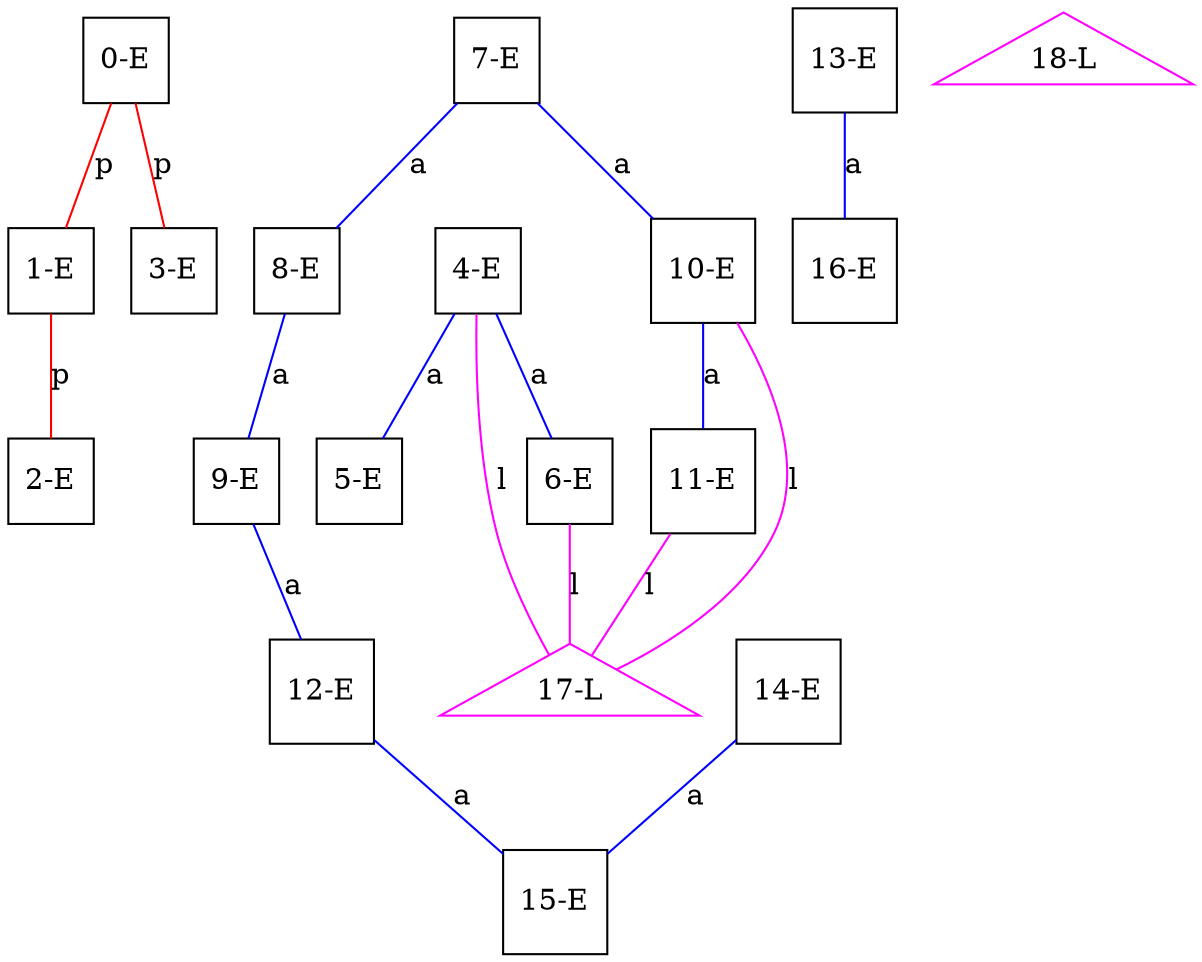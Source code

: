 graph ProteinGraph {
    0 [label="0-E" shape=square color=black];
    1 [label="1-E" shape=square color=black];
    2 [label="2-E" shape=square color=black];
    3 [label="3-E" shape=square color=black];
    4 [label="4-E" shape=square color=black];
    5 [label="5-E" shape=square color=black];
    6 [label="6-E" shape=square color=black];
    7 [label="7-E" shape=square color=black];
    8 [label="8-E" shape=square color=black];
    9 [label="9-E" shape=square color=black];
    10 [label="10-E" shape=square color=black];
    11 [label="11-E" shape=square color=black];
    12 [label="12-E" shape=square color=black];
    13 [label="13-E" shape=square color=black];
    14 [label="14-E" shape=square color=black];
    15 [label="15-E" shape=square color=black];
    16 [label="16-E" shape=square color=black];
    17 [label="17-L" shape=triangle color=magenta];
    18 [label="18-L" shape=triangle color=magenta];
    0 -- 1 [label="p" color=red];
    0 -- 3 [label="p" color=red];
    1 -- 2 [label="p" color=red];
    4 -- 5 [label="a" color=blue];
    4 -- 6 [label="a" color=blue];
    4 -- 17 [label="l" color=magenta];
    6 -- 17 [label="l" color=magenta];
    7 -- 8 [label="a" color=blue];
    7 -- 10 [label="a" color=blue];
    8 -- 9 [label="a" color=blue];
    9 -- 12 [label="a" color=blue];
    10 -- 11 [label="a" color=blue];
    10 -- 17 [label="l" color=magenta];
    11 -- 17 [label="l" color=magenta];
    12 -- 15 [label="a" color=blue];
    13 -- 16 [label="a" color=blue];
    14 -- 15 [label="a" color=blue];
}

